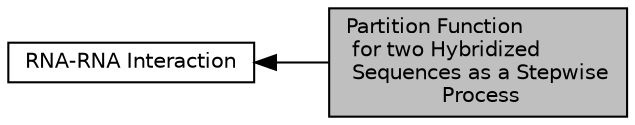 digraph "Partition Function for two Hybridized Sequences as a Stepwise Process"
{
  bgcolor="transparent";
  edge [fontname="Helvetica",fontsize="10",labelfontname="Helvetica",labelfontsize="10"];
  node [fontname="Helvetica",fontsize="10",shape=box];
  rankdir=LR;
  Node0 [label="Partition Function\l for two Hybridized\l Sequences as a Stepwise\l Process",height=0.2,width=0.4,color="black", fillcolor="grey75", style="filled", fontcolor="black",tooltip="RNA-RNA interaction as a stepwise process."];
  Node1 [label="RNA-RNA Interaction",height=0.2,width=0.4,color="black",URL="$group__cofold.html",tooltip=" "];
  Node1->Node0 [shape=plaintext, dir="back", style="solid"];
}
